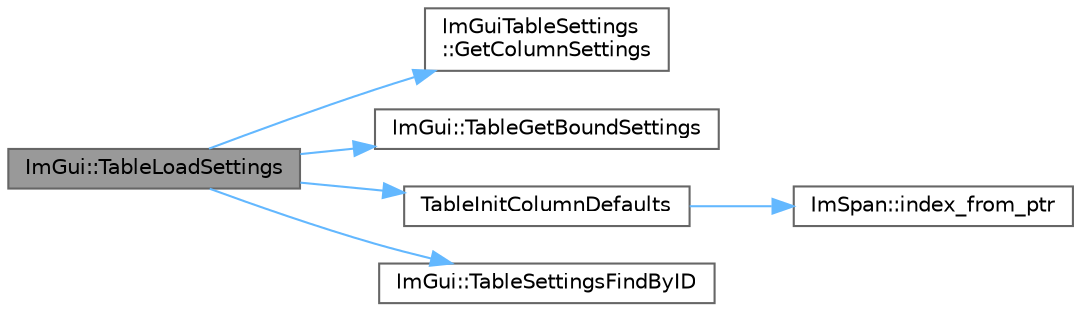 digraph "ImGui::TableLoadSettings"
{
 // LATEX_PDF_SIZE
  bgcolor="transparent";
  edge [fontname=Helvetica,fontsize=10,labelfontname=Helvetica,labelfontsize=10];
  node [fontname=Helvetica,fontsize=10,shape=box,height=0.2,width=0.4];
  rankdir="LR";
  Node1 [id="Node000001",label="ImGui::TableLoadSettings",height=0.2,width=0.4,color="gray40", fillcolor="grey60", style="filled", fontcolor="black",tooltip=" "];
  Node1 -> Node2 [id="edge1_Node000001_Node000002",color="steelblue1",style="solid",tooltip=" "];
  Node2 [id="Node000002",label="ImGuiTableSettings\l::GetColumnSettings",height=0.2,width=0.4,color="grey40", fillcolor="white", style="filled",URL="$struct_im_gui_table_settings.html#ae26859503d7552a9d4efe351d8f9f7a2",tooltip=" "];
  Node1 -> Node3 [id="edge2_Node000001_Node000003",color="steelblue1",style="solid",tooltip=" "];
  Node3 [id="Node000003",label="ImGui::TableGetBoundSettings",height=0.2,width=0.4,color="grey40", fillcolor="white", style="filled",URL="$namespace_im_gui.html#a4824b64a0052e57fdb17c90331fb39cd",tooltip=" "];
  Node1 -> Node4 [id="edge3_Node000001_Node000004",color="steelblue1",style="solid",tooltip=" "];
  Node4 [id="Node000004",label="TableInitColumnDefaults",height=0.2,width=0.4,color="grey40", fillcolor="white", style="filled",URL="$imgui__tables_8cpp.html#afd809766a609e995a1d82b5eb929c046",tooltip=" "];
  Node4 -> Node5 [id="edge4_Node000004_Node000005",color="steelblue1",style="solid",tooltip=" "];
  Node5 [id="Node000005",label="ImSpan::index_from_ptr",height=0.2,width=0.4,color="grey40", fillcolor="white", style="filled",URL="$struct_im_span.html#a7e80a5146acbfac4bb952f80daf3c305",tooltip=" "];
  Node1 -> Node6 [id="edge5_Node000001_Node000006",color="steelblue1",style="solid",tooltip=" "];
  Node6 [id="Node000006",label="ImGui::TableSettingsFindByID",height=0.2,width=0.4,color="grey40", fillcolor="white", style="filled",URL="$namespace_im_gui.html#a8884e5118f923137c19aee0d84a438c9",tooltip=" "];
}
